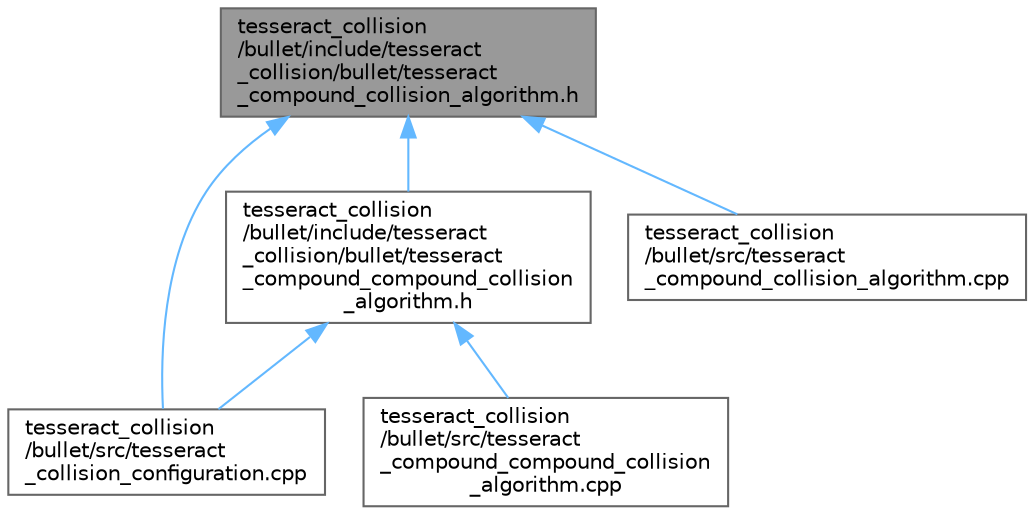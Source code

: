 digraph "tesseract_collision/bullet/include/tesseract_collision/bullet/tesseract_compound_collision_algorithm.h"
{
 // LATEX_PDF_SIZE
  bgcolor="transparent";
  edge [fontname=Helvetica,fontsize=10,labelfontname=Helvetica,labelfontsize=10];
  node [fontname=Helvetica,fontsize=10,shape=box,height=0.2,width=0.4];
  Node1 [label="tesseract_collision\l/bullet/include/tesseract\l_collision/bullet/tesseract\l_compound_collision_algorithm.h",height=0.2,width=0.4,color="gray40", fillcolor="grey60", style="filled", fontcolor="black",tooltip=" "];
  Node1 -> Node2 [dir="back",color="steelblue1",style="solid"];
  Node2 [label="tesseract_collision\l/bullet/include/tesseract\l_collision/bullet/tesseract\l_compound_compound_collision\l_algorithm.h",height=0.2,width=0.4,color="grey40", fillcolor="white", style="filled",URL="$d6/df8/tesseract__compound__compound__collision__algorithm_8h.html",tooltip=" "];
  Node2 -> Node3 [dir="back",color="steelblue1",style="solid"];
  Node3 [label="tesseract_collision\l/bullet/src/tesseract\l_collision_configuration.cpp",height=0.2,width=0.4,color="grey40", fillcolor="white", style="filled",URL="$dd/d7c/tesseract__collision__configuration_8cpp.html",tooltip="Modified bullet collision configuration."];
  Node2 -> Node4 [dir="back",color="steelblue1",style="solid"];
  Node4 [label="tesseract_collision\l/bullet/src/tesseract\l_compound_compound_collision\l_algorithm.cpp",height=0.2,width=0.4,color="grey40", fillcolor="white", style="filled",URL="$d9/dee/tesseract__compound__compound__collision__algorithm_8cpp.html",tooltip=" "];
  Node1 -> Node3 [dir="back",color="steelblue1",style="solid"];
  Node1 -> Node5 [dir="back",color="steelblue1",style="solid"];
  Node5 [label="tesseract_collision\l/bullet/src/tesseract\l_compound_collision_algorithm.cpp",height=0.2,width=0.4,color="grey40", fillcolor="white", style="filled",URL="$d6/d2d/tesseract__compound__collision__algorithm_8cpp.html",tooltip=" "];
}
